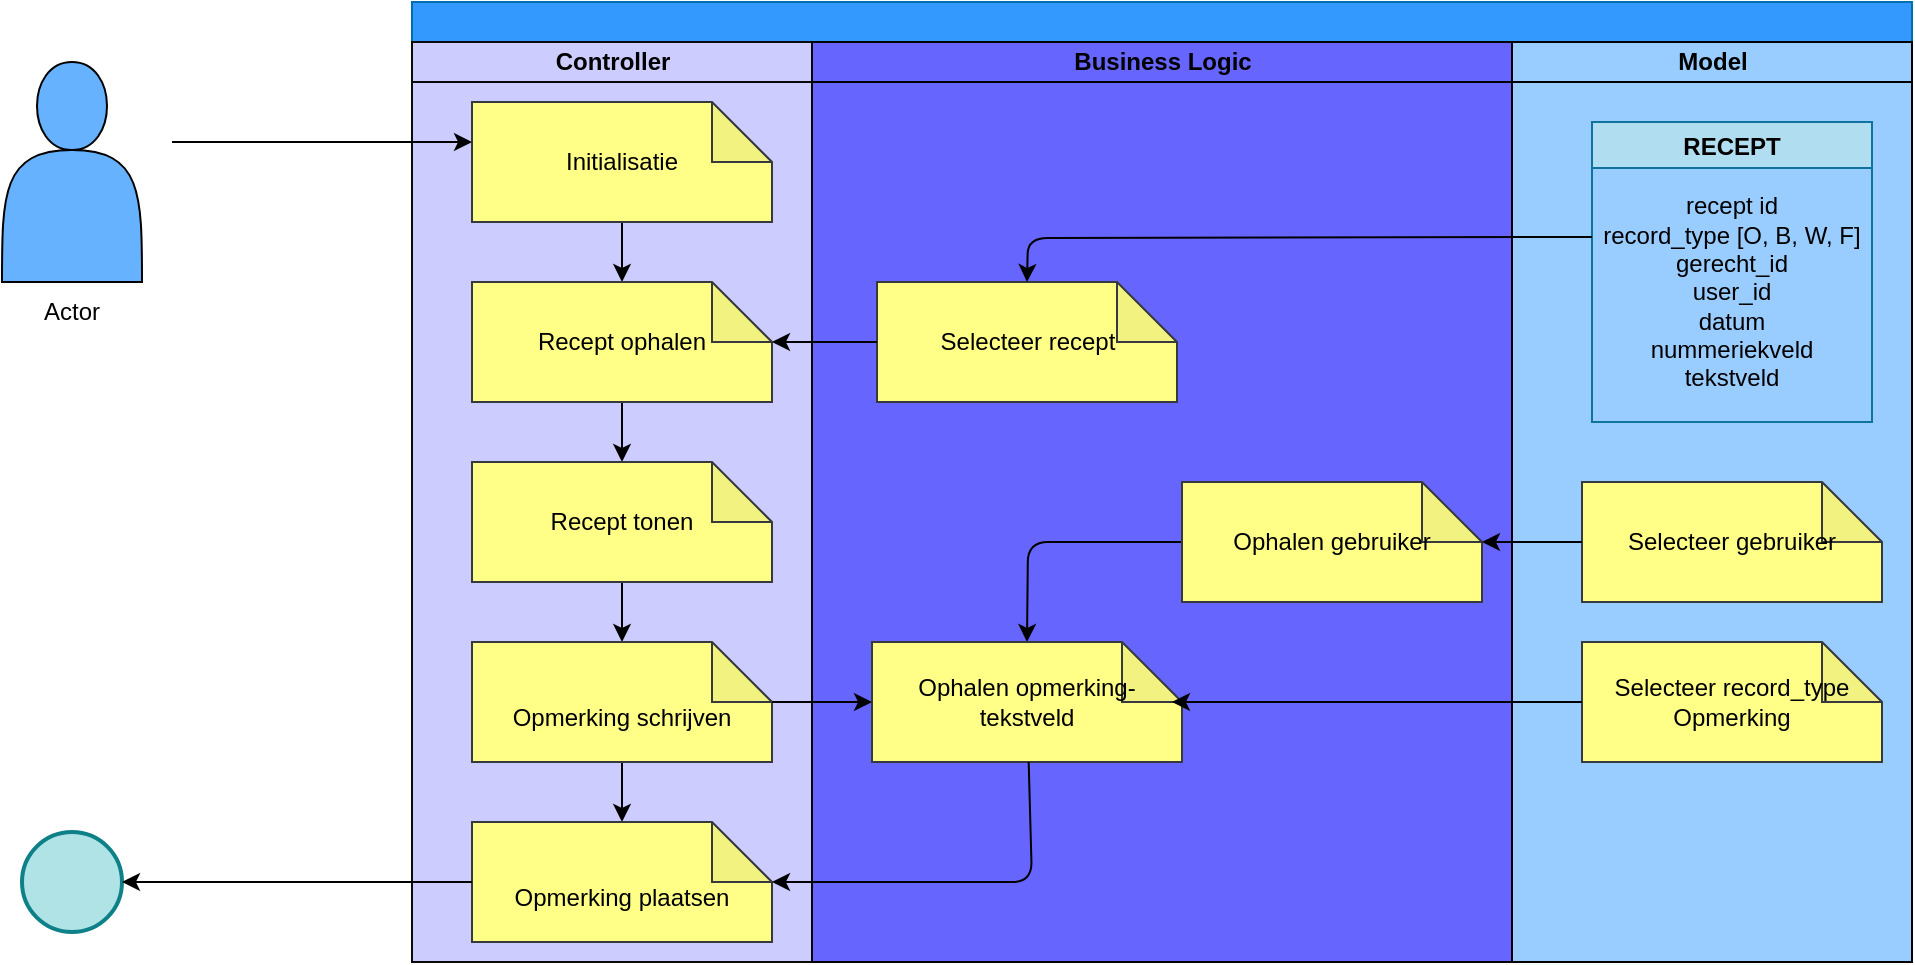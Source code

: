 <mxfile>
    <diagram id="W9O1iImb4MWXxn7yZl5L" name="Page-1">
        <mxGraphModel dx="1596" dy="1524" grid="1" gridSize="10" guides="1" tooltips="1" connect="1" arrows="1" fold="1" page="1" pageScale="1" pageWidth="850" pageHeight="1100" math="0" shadow="0">
            <root>
                <mxCell id="0"/>
                <mxCell id="1" parent="0"/>
                <mxCell id="2" value="" style="swimlane;childLayout=stackLayout;resizeParent=1;resizeParentMax=0;startSize=20;html=1;fillColor=#3399FF;fontColor=#ffffff;strokeColor=#006EAF;" vertex="1" parent="1">
                    <mxGeometry x="40" y="-20" width="750" height="480" as="geometry"/>
                </mxCell>
                <mxCell id="3" value="&lt;font&gt;Controller&lt;/font&gt;" style="swimlane;startSize=20;html=1;fillColor=#CCCCFF;fontColor=#000000;strokeColor=#0a0a0a;gradientColor=none;swimlaneFillColor=#CCCCFF;" vertex="1" parent="2">
                    <mxGeometry y="20" width="200" height="460" as="geometry"/>
                </mxCell>
                <mxCell id="20" style="edgeStyle=none;html=1;exitX=0.5;exitY=1;exitDx=0;exitDy=0;exitPerimeter=0;entryX=0.5;entryY=0;entryDx=0;entryDy=0;entryPerimeter=0;strokeColor=#000000;fontColor=#000000;" edge="1" parent="3" source="12" target="17">
                    <mxGeometry relative="1" as="geometry"/>
                </mxCell>
                <mxCell id="12" value="&lt;span style=&quot;color: rgb(0, 0, 0);&quot;&gt;Initialisatie&lt;/span&gt;" style="shape=note;whiteSpace=wrap;html=1;backgroundOutline=1;darkOpacity=0.05;strokeColor=#36393d;fillColor=#ffff88;" vertex="1" parent="3">
                    <mxGeometry x="30" y="30" width="150" height="60" as="geometry"/>
                </mxCell>
                <mxCell id="21" style="edgeStyle=none;html=1;exitX=0.5;exitY=1;exitDx=0;exitDy=0;exitPerimeter=0;entryX=0.5;entryY=0;entryDx=0;entryDy=0;entryPerimeter=0;strokeColor=#000000;fontColor=#000000;" edge="1" parent="3" source="17" target="18">
                    <mxGeometry relative="1" as="geometry"/>
                </mxCell>
                <mxCell id="17" value="&lt;font color=&quot;#000000&quot;&gt;Recept ophalen&lt;/font&gt;" style="shape=note;whiteSpace=wrap;html=1;backgroundOutline=1;darkOpacity=0.05;strokeColor=#36393d;fillColor=#ffff88;" vertex="1" parent="3">
                    <mxGeometry x="30" y="120" width="150" height="60" as="geometry"/>
                </mxCell>
                <mxCell id="22" style="edgeStyle=none;html=1;exitX=0.5;exitY=1;exitDx=0;exitDy=0;exitPerimeter=0;entryX=0.5;entryY=0;entryDx=0;entryDy=0;entryPerimeter=0;strokeColor=#000000;fontColor=#000000;" edge="1" parent="3" source="18" target="19">
                    <mxGeometry relative="1" as="geometry"/>
                </mxCell>
                <mxCell id="18" value="&lt;font color=&quot;#000000&quot;&gt;Recept tonen&lt;/font&gt;" style="shape=note;whiteSpace=wrap;html=1;backgroundOutline=1;darkOpacity=0.05;strokeColor=#36393d;fillColor=#ffff88;" vertex="1" parent="3">
                    <mxGeometry x="30" y="210" width="150" height="60" as="geometry"/>
                </mxCell>
                <mxCell id="37" value="" style="edgeStyle=none;html=1;strokeColor=#000000;fontColor=#000000;" edge="1" parent="3" source="19" target="36">
                    <mxGeometry relative="1" as="geometry"/>
                </mxCell>
                <mxCell id="19" value="&lt;br&gt;Opmerking schrijven" style="shape=note;whiteSpace=wrap;html=1;backgroundOutline=1;darkOpacity=0.05;strokeColor=#36393d;fillColor=#ffff88;fontColor=#000000;labelBackgroundColor=none;" vertex="1" parent="3">
                    <mxGeometry x="30" y="300" width="150" height="60" as="geometry"/>
                </mxCell>
                <mxCell id="36" value="&lt;br&gt;Opmerking plaatsen" style="shape=note;whiteSpace=wrap;html=1;backgroundOutline=1;darkOpacity=0.05;strokeColor=#36393d;fillColor=#ffff88;fontColor=#000000;labelBackgroundColor=none;" vertex="1" parent="3">
                    <mxGeometry x="30" y="390" width="150" height="60" as="geometry"/>
                </mxCell>
                <mxCell id="4" value="&lt;font color=&quot;#000000&quot;&gt;Business Logic&lt;/font&gt;" style="swimlane;startSize=20;html=1;fillColor=#6666FF;strokeColor=#000000;swimlaneFillColor=#6666FF;fontColor=#ffffff;" vertex="1" parent="2">
                    <mxGeometry x="200" y="20" width="350" height="460" as="geometry"/>
                </mxCell>
                <mxCell id="25" value="&lt;font color=&quot;#000000&quot;&gt;Selecteer recept&lt;/font&gt;" style="shape=note;whiteSpace=wrap;html=1;backgroundOutline=1;darkOpacity=0.05;strokeColor=#36393d;fillColor=#ffff88;" vertex="1" parent="4">
                    <mxGeometry x="32.5" y="120" width="150" height="60" as="geometry"/>
                </mxCell>
                <mxCell id="34" style="edgeStyle=none;html=1;entryX=0.5;entryY=0;entryDx=0;entryDy=0;entryPerimeter=0;strokeColor=#000000;fontColor=#000000;" edge="1" parent="4" target="32">
                    <mxGeometry relative="1" as="geometry">
                        <mxPoint x="190" y="250" as="sourcePoint"/>
                        <Array as="points">
                            <mxPoint x="108" y="250"/>
                        </Array>
                    </mxGeometry>
                </mxCell>
                <mxCell id="29" value="&lt;font color=&quot;#000000&quot;&gt;Ophalen gebruiker&lt;/font&gt;" style="shape=note;whiteSpace=wrap;html=1;backgroundOutline=1;darkOpacity=0.05;strokeColor=#36393d;fillColor=#ffff88;" vertex="1" parent="4">
                    <mxGeometry x="185" y="220" width="150" height="60" as="geometry"/>
                </mxCell>
                <mxCell id="32" value="&lt;font color=&quot;#000000&quot;&gt;Ophalen opmerking-tekstveld&lt;/font&gt;" style="shape=note;whiteSpace=wrap;html=1;backgroundOutline=1;darkOpacity=0.05;strokeColor=#36393d;fillColor=#ffff88;" vertex="1" parent="4">
                    <mxGeometry x="30" y="300" width="155" height="60" as="geometry"/>
                </mxCell>
                <mxCell id="5" value="&lt;font color=&quot;#000000&quot;&gt;Model&lt;/font&gt;" style="swimlane;startSize=20;html=1;fillColor=#99CCFF;swimlaneFillColor=#99CCFF;strokeColor=#000000;" vertex="1" parent="2">
                    <mxGeometry x="550" y="20" width="200" height="460" as="geometry"/>
                </mxCell>
                <mxCell id="23" value="RECEPT" style="swimlane;labelBackgroundColor=none;strokeColor=#10739e;fillColor=#b1ddf0;fontColor=#000000;startSize=23;" vertex="1" parent="5">
                    <mxGeometry x="40" y="40" width="140" height="150" as="geometry"/>
                </mxCell>
                <mxCell id="24" value="recept id&lt;br&gt;record_type [O, B, W, F]&lt;br&gt;gerecht_id&lt;br&gt;user_id&lt;br&gt;datum&lt;br&gt;nummeriekveld&lt;br&gt;tekstveld" style="text;html=1;strokeColor=none;fillColor=none;align=center;verticalAlign=middle;whiteSpace=wrap;rounded=0;labelBackgroundColor=none;fontColor=#000000;" vertex="1" parent="23">
                    <mxGeometry y="30" width="140" height="110" as="geometry"/>
                </mxCell>
                <mxCell id="28" value="&lt;font color=&quot;#000000&quot;&gt;Selecteer gebruiker&lt;/font&gt;" style="shape=note;whiteSpace=wrap;html=1;backgroundOutline=1;darkOpacity=0.05;strokeColor=#36393d;fillColor=#ffff88;" vertex="1" parent="5">
                    <mxGeometry x="35" y="220" width="150" height="60" as="geometry"/>
                </mxCell>
                <mxCell id="30" value="&lt;font color=&quot;#000000&quot;&gt;Selecteer record_type&lt;br&gt;Opmerking&lt;br&gt;&lt;/font&gt;" style="shape=note;whiteSpace=wrap;html=1;backgroundOutline=1;darkOpacity=0.05;strokeColor=#36393d;fillColor=#ffff88;" vertex="1" parent="5">
                    <mxGeometry x="35" y="300" width="150" height="60" as="geometry"/>
                </mxCell>
                <mxCell id="26" style="edgeStyle=none;html=1;exitX=0;exitY=0.25;exitDx=0;exitDy=0;entryX=0.5;entryY=0;entryDx=0;entryDy=0;entryPerimeter=0;strokeColor=#000000;fontColor=#000000;" edge="1" parent="2" source="24" target="25">
                    <mxGeometry relative="1" as="geometry">
                        <Array as="points">
                            <mxPoint x="308" y="118"/>
                        </Array>
                    </mxGeometry>
                </mxCell>
                <mxCell id="27" style="edgeStyle=none;html=1;entryX=0;entryY=0;entryDx=150;entryDy=30;entryPerimeter=0;strokeColor=#000000;fontColor=#000000;" edge="1" parent="2" source="25" target="17">
                    <mxGeometry relative="1" as="geometry"/>
                </mxCell>
                <mxCell id="31" style="edgeStyle=none;html=1;exitX=0;exitY=0.5;exitDx=0;exitDy=0;exitPerimeter=0;strokeColor=#000000;fontColor=#000000;" edge="1" parent="2" source="28" target="29">
                    <mxGeometry relative="1" as="geometry"/>
                </mxCell>
                <mxCell id="33" style="edgeStyle=none;html=1;exitX=0;exitY=0.5;exitDx=0;exitDy=0;exitPerimeter=0;entryX=0;entryY=0;entryDx=150;entryDy=30;entryPerimeter=0;strokeColor=#000000;fontColor=#000000;" edge="1" parent="2" source="30" target="32">
                    <mxGeometry relative="1" as="geometry"/>
                </mxCell>
                <mxCell id="38" style="edgeStyle=none;html=1;exitX=0;exitY=0;exitDx=150;exitDy=30;exitPerimeter=0;strokeColor=#000000;fontColor=#000000;" edge="1" parent="2" source="19" target="32">
                    <mxGeometry relative="1" as="geometry"/>
                </mxCell>
                <mxCell id="39" style="edgeStyle=none;html=1;entryX=0;entryY=0;entryDx=150;entryDy=30;entryPerimeter=0;strokeColor=#000000;fontColor=#000000;" edge="1" parent="2" source="32" target="36">
                    <mxGeometry relative="1" as="geometry">
                        <Array as="points">
                            <mxPoint x="310" y="440"/>
                        </Array>
                    </mxGeometry>
                </mxCell>
                <mxCell id="7" value="" style="shape=actor;whiteSpace=wrap;html=1;fillColor=#66B2FF;strokeColor=#000000;" vertex="1" parent="1">
                    <mxGeometry x="-165" y="10" width="70" height="110" as="geometry"/>
                </mxCell>
                <mxCell id="8" value="Actor" style="text;html=1;strokeColor=none;fillColor=none;align=center;verticalAlign=middle;whiteSpace=wrap;rounded=0;" vertex="1" parent="1">
                    <mxGeometry x="-160" y="120" width="60" height="30" as="geometry"/>
                </mxCell>
                <mxCell id="11" value="" style="endArrow=classic;html=1;fontColor=#000000;strokeColor=#000000;" edge="1" parent="1">
                    <mxGeometry width="50" height="50" relative="1" as="geometry">
                        <mxPoint x="-80" y="50" as="sourcePoint"/>
                        <mxPoint x="70" y="50" as="targetPoint"/>
                    </mxGeometry>
                </mxCell>
                <mxCell id="40" value="" style="ellipse;whiteSpace=wrap;html=1;aspect=fixed;labelBackgroundColor=none;strokeColor=#0e8088;fillColor=#b0e3e6;strokeWidth=2;" vertex="1" parent="1">
                    <mxGeometry x="-155" y="395" width="50" height="50" as="geometry"/>
                </mxCell>
                <mxCell id="41" style="edgeStyle=none;html=1;exitX=0;exitY=0.5;exitDx=0;exitDy=0;exitPerimeter=0;entryX=1;entryY=0.5;entryDx=0;entryDy=0;strokeColor=#000000;fontColor=#000000;" edge="1" parent="1" source="36" target="40">
                    <mxGeometry relative="1" as="geometry"/>
                </mxCell>
            </root>
        </mxGraphModel>
    </diagram>
</mxfile>